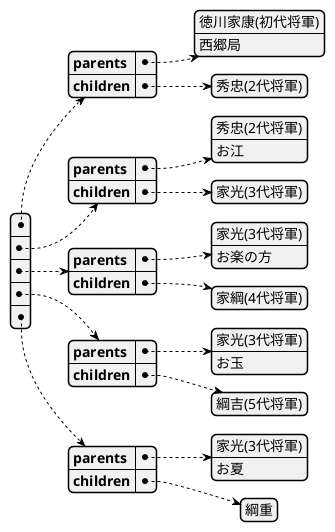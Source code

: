 @startjson
[
  {
    "parents": ["徳川家康(初代将軍)", "西郷局"],
    "children": ["秀忠(2代将軍)"]
  },
  {
    "parents": ["秀忠(2代将軍)", "お江"],
    "children": ["家光(3代将軍)"]
  },
  {
    "parents": ["家光(3代将軍)", "お楽の方"],
    "children": ["家綱(4代将軍)"]
  },
  {
    "parents": ["家光(3代将軍)", "お玉"],
    "children": ["綱吉(5代将軍)"]
  },
  {
    "parents": ["家光(3代将軍)", "お夏"],
    "children": ["綱重"]
  }
]
@endjson
